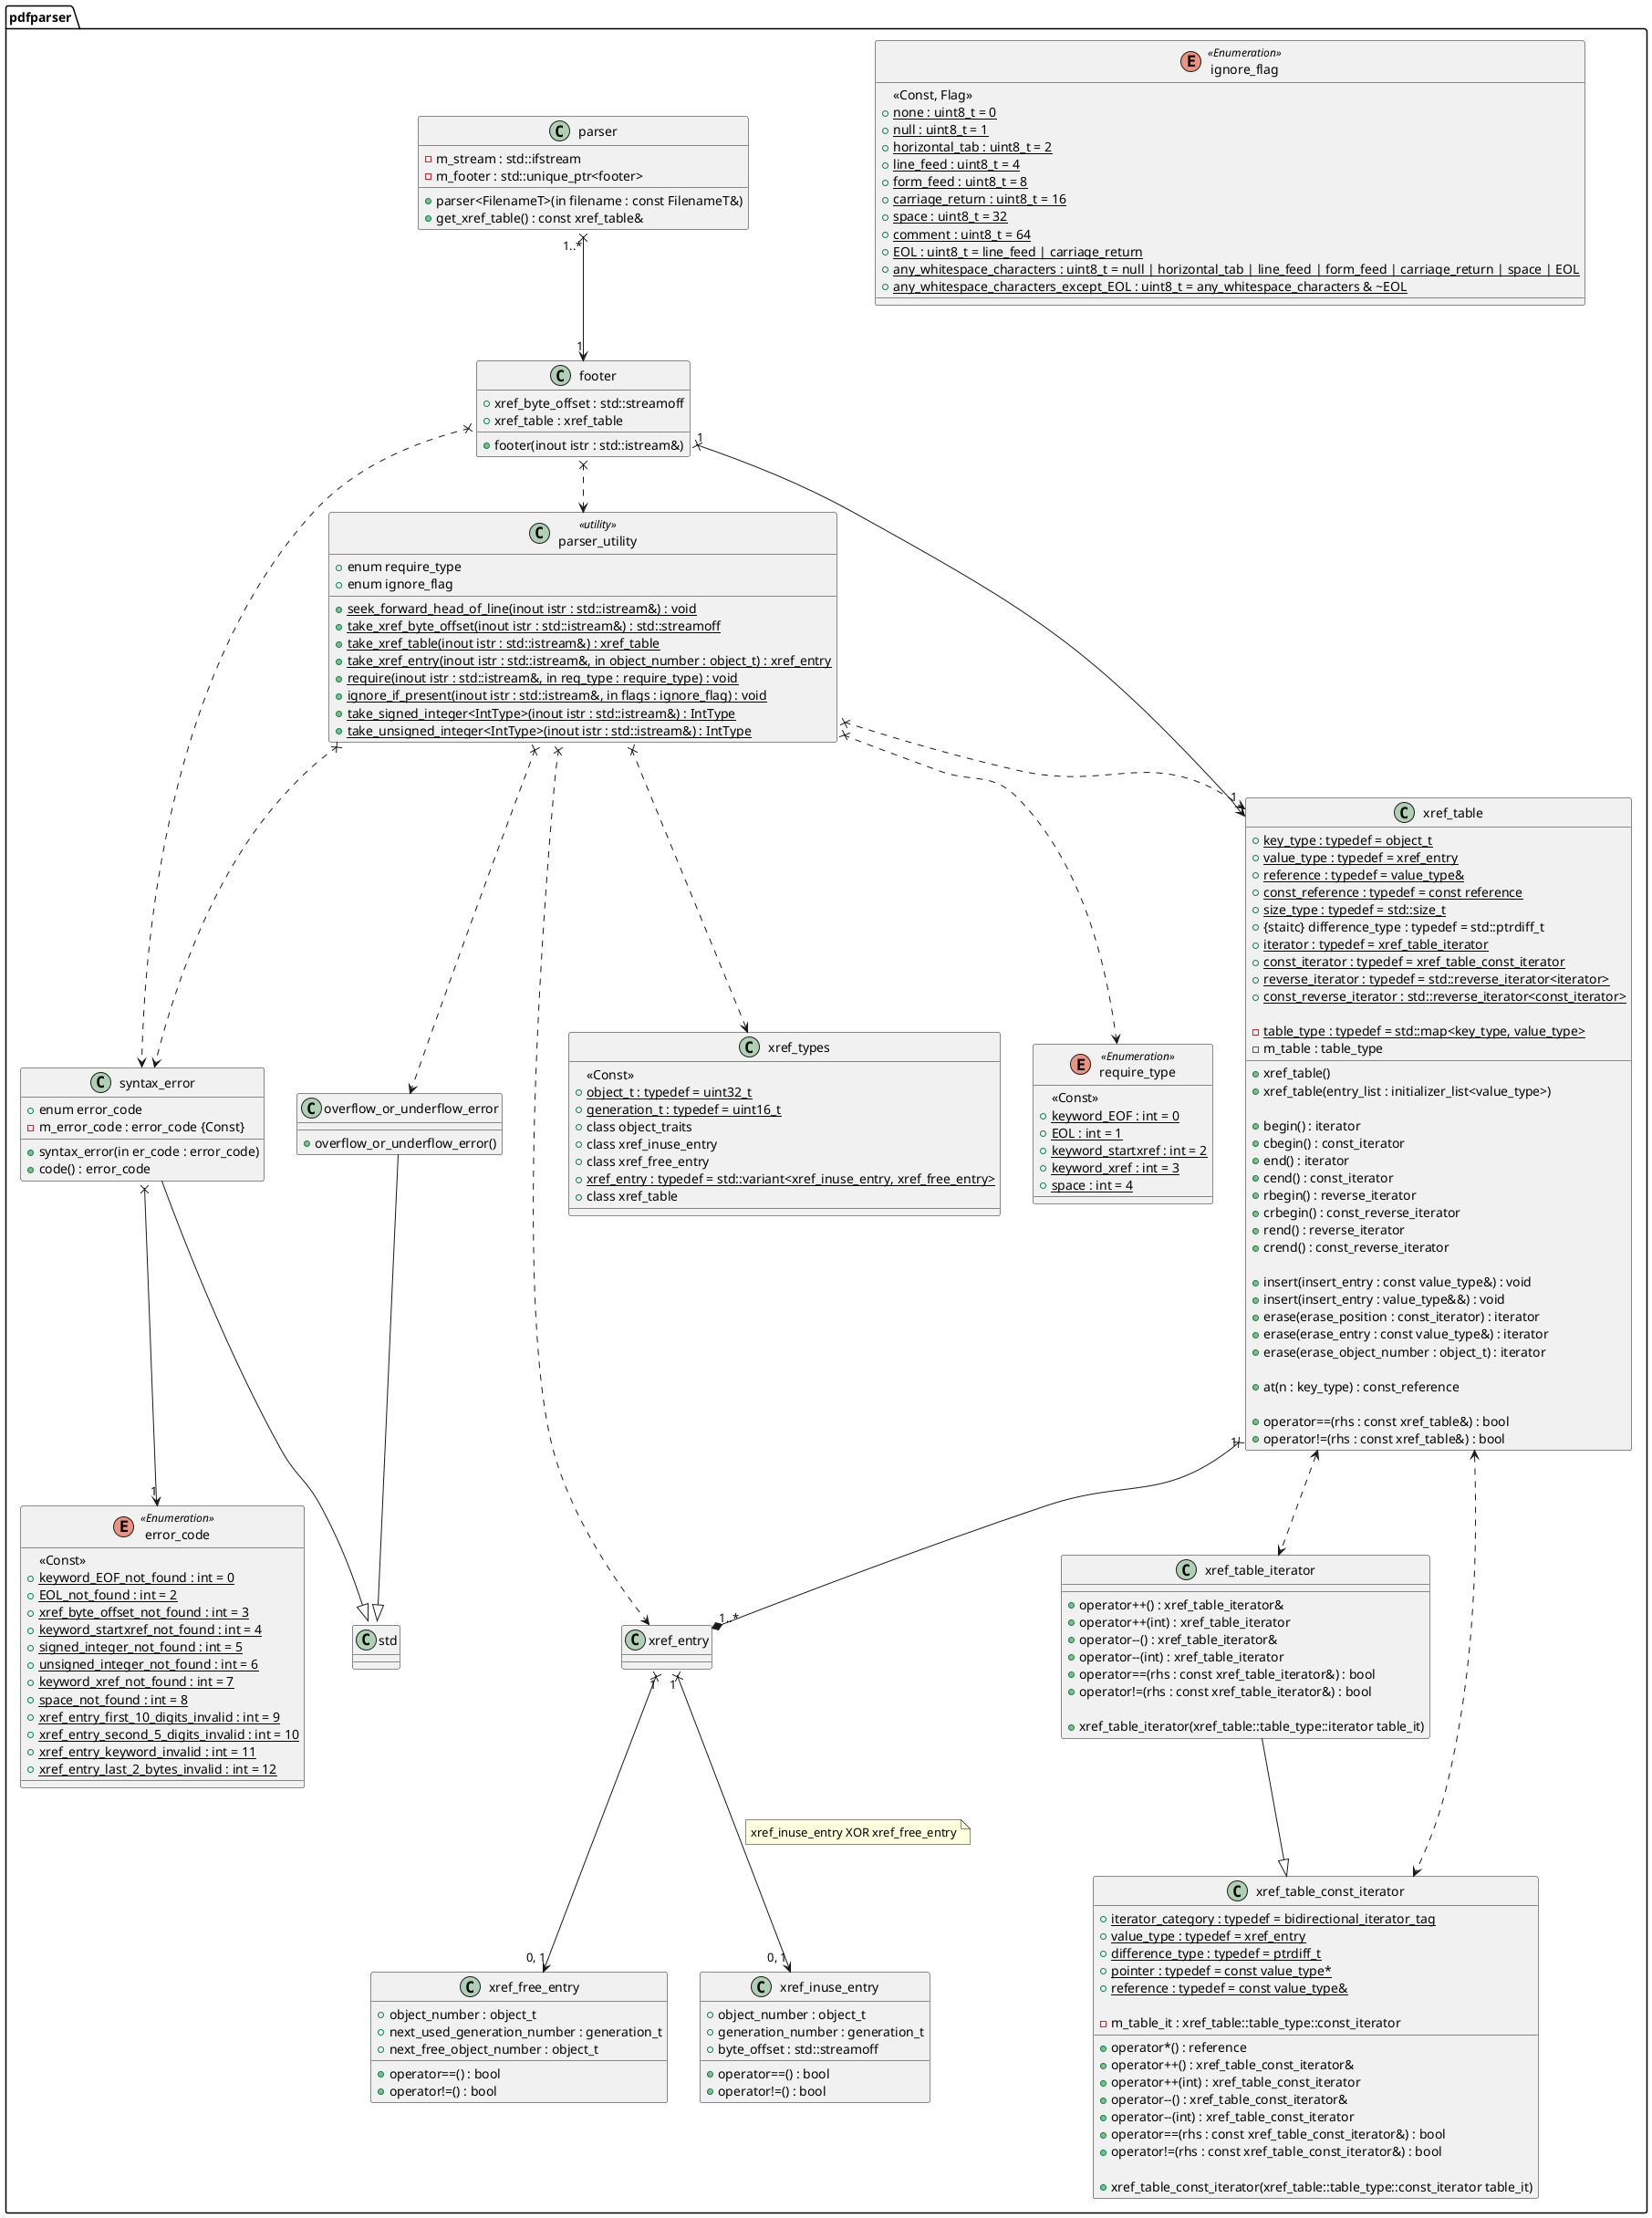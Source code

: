 @startuml parser
namespace pdfparser {
enum require_type <<Enumeration>> {
	<<Const>>
	+{static} keyword_EOF : int = 0
	+{static} EOL : int = 1
	+{static} keyword_startxref : int = 2
	+{static} keyword_xref : int = 3
	+{static} space : int = 4
}
enum ignore_flag <<Enumeration>> {
	<<Const, Flag>>
	+{static} none : uint8_t = 0
	+{static} null : uint8_t = 1
	+{static} horizontal_tab : uint8_t = 2
	+{static} line_feed : uint8_t = 4
	+{static} form_feed : uint8_t = 8
	+{static} carriage_return : uint8_t = 16
	+{static} space : uint8_t = 32
	+{static} comment : uint8_t = 64
	+{static} EOL : uint8_t = line_feed | carriage_return
	+{static} any_whitespace_characters : uint8_t = null | horizontal_tab | line_feed | form_feed | carriage_return | space | EOL
	+{static} any_whitespace_characters_except_EOL : uint8_t = any_whitespace_characters & ~EOL
}

class parser {
	-m_stream : std::ifstream
	-m_footer : std::unique_ptr<footer>

	+parser<FilenameT>(in filename : const FilenameT&)
	+get_xref_table() : const xref_table&
}
parser "1..*" x--> "1" footer

class footer {
	+xref_byte_offset : std::streamoff
	+xref_table : xref_table

	+footer(inout istr : std::istream&)
}
footer x..> syntax_error
footer x..> parser_utility
footer "1" x--> "1" xref_table

class parser_utility <<utility>> {
	+enum require_type
	+enum ignore_flag

	+{static} seek_forward_head_of_line(inout istr : std::istream&) : void
	+{static} take_xref_byte_offset(inout istr : std::istream&) : std::streamoff
	+{static} take_xref_table(inout istr : std::istream&) : xref_table
	+{static} take_xref_entry(inout istr : std::istream&, in object_number : object_t) : xref_entry
	+{static} require(inout istr : std::istream&, in req_type : require_type) : void
	+{static} ignore_if_present(inout istr : std::istream&, in flags : ignore_flag) : void
	+{static} take_signed_integer<IntType>(inout istr : std::istream&) : IntType
	+{static} take_unsigned_integer<IntType>(inout istr : std::istream&) : IntType
}
parser_utility x..> require_type
parser_utility x..> syntax_error
parser_utility x..> overflow_or_underflow_error
parser_utility x..> xref_table
parser_utility x..> xref_entry
parser_utility x..> xref_types

enum error_code <<Enumeration>> {
	<<Const>>
	+{static} keyword_EOF_not_found : int = 0
	+{static} EOL_not_found : int = 2
	+{static} xref_byte_offset_not_found : int = 3
	+{static} keyword_startxref_not_found : int = 4
	+{static} signed_integer_not_found : int = 5
	+{static} unsigned_integer_not_found : int = 6
	+{static} keyword_xref_not_found : int = 7
	+{static} space_not_found : int = 8
	+{static} xref_entry_first_10_digits_invalid : int = 9
	+{static} xref_entry_second_5_digits_invalid : int = 10
	+{static} xref_entry_keyword_invalid : int = 11
	+{static} xref_entry_last_2_bytes_invalid : int = 12
}
class syntax_error {
	+enum error_code
	-m_error_code : error_code {Const}

	+syntax_error(in er_code : error_code)
	+code() : error_code
}
syntax_error --|> std::runtime_error
syntax_error x--> "1" error_code

class overflow_or_underflow_error {
	+overflow_or_underflow_error()
}
overflow_or_underflow_error --|> std::runtime_error

class xref_types {
	<<Const>>
	+{static} object_t : typedef = uint32_t
	+{static} generation_t : typedef = uint16_t
	+class object_traits
	+class xref_inuse_entry
	+class xref_free_entry
	+{static} xref_entry : typedef = std::variant<xref_inuse_entry, xref_free_entry>
	+class xref_table
}
xref_table "1" x--* "1..*" xref_entry
xref_entry "1" x--> "0, 1" xref_inuse_entry
note right on link
xref_inuse_entry XOR xref_free_entry
end note
xref_entry "1" x--> "0, 1" xref_free_entry

class xref_inuse_entry {
	+object_number : object_t
	+generation_number : generation_t
	+byte_offset : std::streamoff
	
	+operator==() : bool
	+operator!=() : bool
}

class xref_free_entry {
	+object_number : object_t
	+next_used_generation_number : generation_t
	+next_free_object_number : object_t
	
	+operator==() : bool
	+operator!=() : bool
}

class xref_table {
	+{static} key_type : typedef = object_t
	+{static} value_type : typedef = xref_entry
	+{static} reference : typedef = value_type&
	+{static} const_reference : typedef = const reference
	+{static} size_type : typedef = std::size_t
	+{staitc} difference_type : typedef = std::ptrdiff_t
	+{static} iterator : typedef = xref_table_iterator
	+{static} const_iterator : typedef = xref_table_const_iterator
	+{static} reverse_iterator : typedef = std::reverse_iterator<iterator>
	+{static} const_reverse_iterator : std::reverse_iterator<const_iterator>

	-{static} table_type : typedef = std::map<key_type, value_type>
	-m_table : table_type

	+xref_table()
	+xref_table(entry_list : initializer_list<value_type>)

	+begin() : iterator
	+cbegin() : const_iterator
	+end() : iterator
	+cend() : const_iterator
	+rbegin() : reverse_iterator
	+crbegin() : const_reverse_iterator
	+rend() : reverse_iterator
	+crend() : const_reverse_iterator

	+insert(insert_entry : const value_type&) : void
	+insert(insert_entry : value_type&&) : void
	+erase(erase_position : const_iterator) : iterator
	+erase(erase_entry : const value_type&) : iterator
	+erase(erase_object_number : object_t) : iterator

	+at(n : key_type) : const_reference

	+operator==(rhs : const xref_table&) : bool
	+operator!=(rhs : const xref_table&) : bool
}
class xref_table_iterator {
	+operator++() : xref_table_iterator&
	+operator++(int) : xref_table_iterator
	+operator--() : xref_table_iterator&
	+operator--(int) : xref_table_iterator
	+operator==(rhs : const xref_table_iterator&) : bool
	+operator!=(rhs : const xref_table_iterator&) : bool

	+xref_table_iterator(xref_table::table_type::iterator table_it)
}
xref_table_iterator --|> xref_table_const_iterator
class xref_table_const_iterator {
	+{static} iterator_category : typedef = bidirectional_iterator_tag
	+{static} value_type : typedef = xref_entry
	+{static} difference_type : typedef = ptrdiff_t
	+{static} pointer : typedef = const value_type*
	+{static} reference : typedef = const value_type&

	-m_table_it : xref_table::table_type::const_iterator

	+operator*() : reference
	+operator++() : xref_table_const_iterator&
	+operator++(int) : xref_table_const_iterator
	+operator--() : xref_table_const_iterator&
	+operator--(int) : xref_table_const_iterator
	+operator==(rhs : const xref_table_const_iterator&) : bool
	+operator!=(rhs : const xref_table_const_iterator&) : bool

	+xref_table_const_iterator(xref_table::table_type::const_iterator table_it)
}
xref_table <..> xref_table_iterator
xref_table <..> xref_table_const_iterator
}
@enduml
